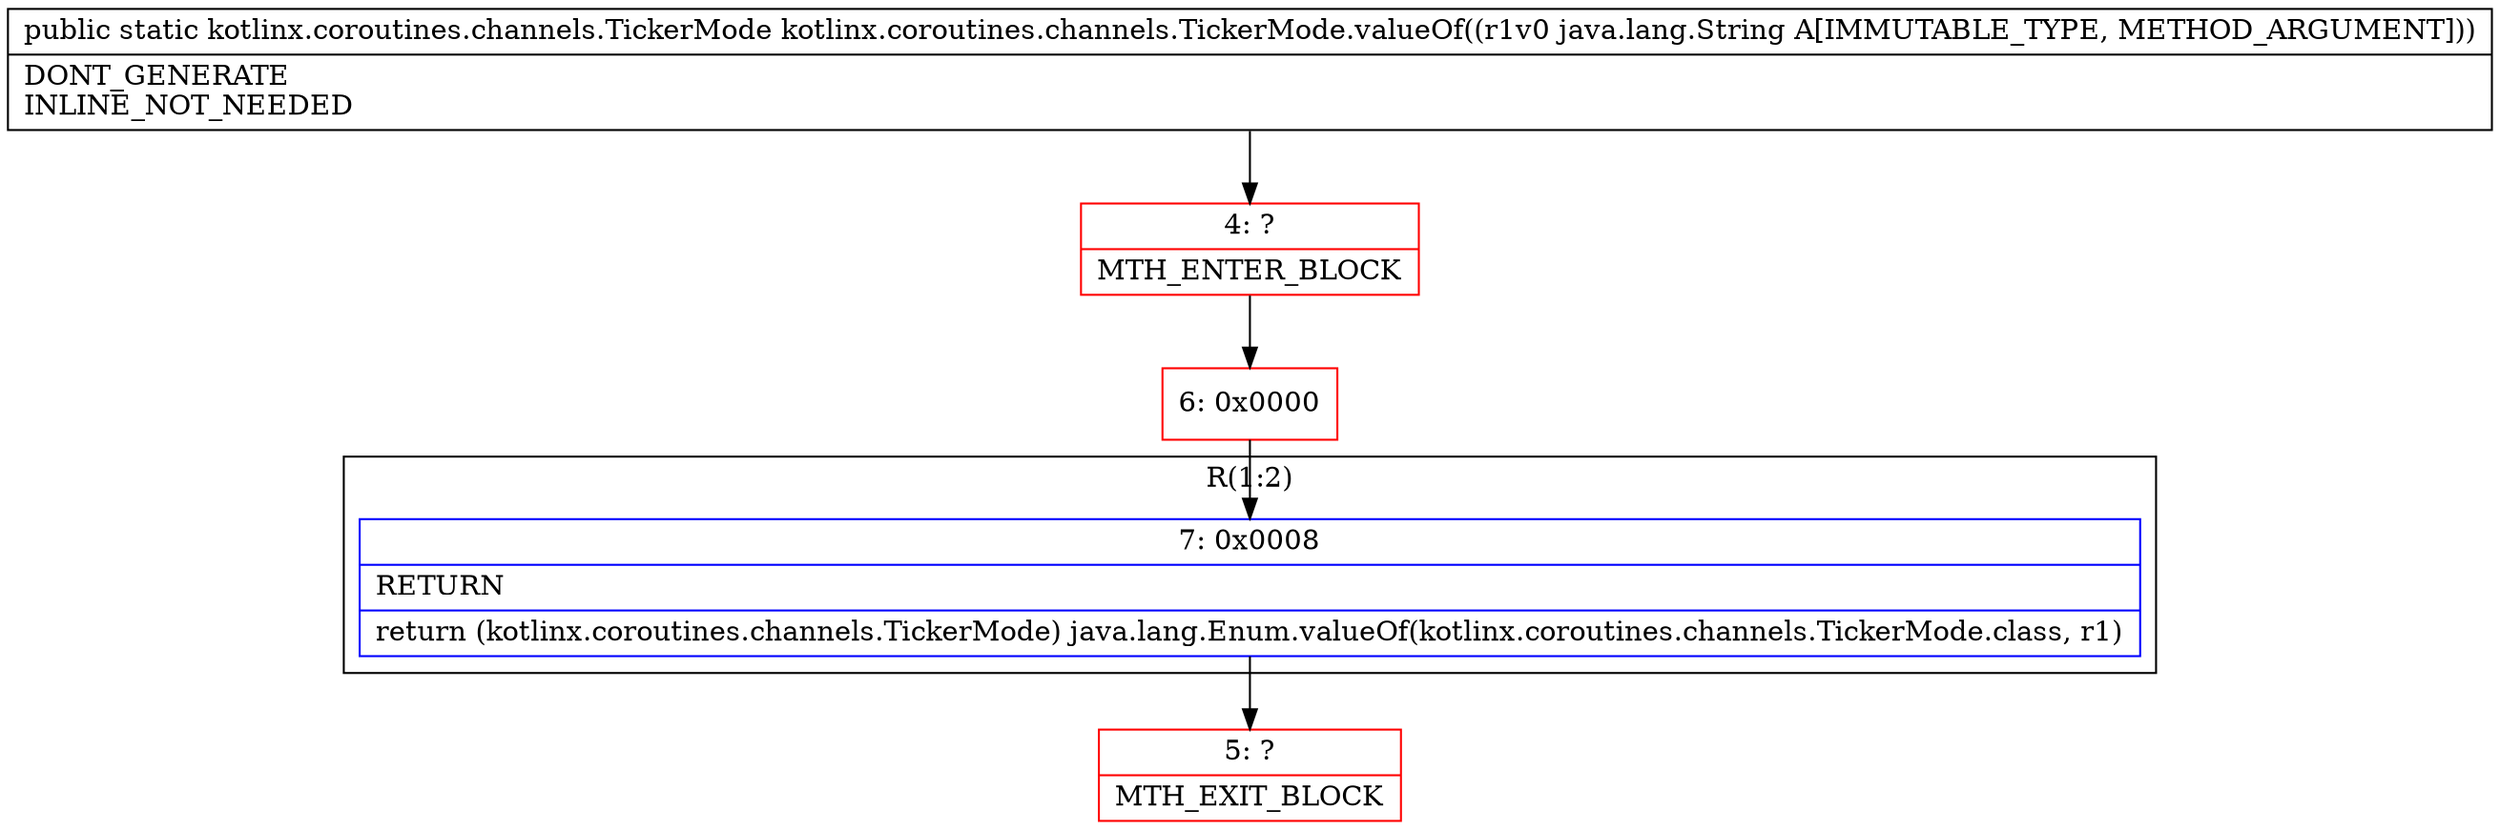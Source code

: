 digraph "CFG forkotlinx.coroutines.channels.TickerMode.valueOf(Ljava\/lang\/String;)Lkotlinx\/coroutines\/channels\/TickerMode;" {
subgraph cluster_Region_1025910810 {
label = "R(1:2)";
node [shape=record,color=blue];
Node_7 [shape=record,label="{7\:\ 0x0008|RETURN\l|return (kotlinx.coroutines.channels.TickerMode) java.lang.Enum.valueOf(kotlinx.coroutines.channels.TickerMode.class, r1)\l}"];
}
Node_4 [shape=record,color=red,label="{4\:\ ?|MTH_ENTER_BLOCK\l}"];
Node_6 [shape=record,color=red,label="{6\:\ 0x0000}"];
Node_5 [shape=record,color=red,label="{5\:\ ?|MTH_EXIT_BLOCK\l}"];
MethodNode[shape=record,label="{public static kotlinx.coroutines.channels.TickerMode kotlinx.coroutines.channels.TickerMode.valueOf((r1v0 java.lang.String A[IMMUTABLE_TYPE, METHOD_ARGUMENT]))  | DONT_GENERATE\lINLINE_NOT_NEEDED\l}"];
MethodNode -> Node_4;Node_7 -> Node_5;
Node_4 -> Node_6;
Node_6 -> Node_7;
}

